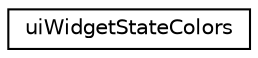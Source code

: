 digraph G
{
  edge [fontname="Helvetica",fontsize="10",labelfontname="Helvetica",labelfontsize="10"];
  node [fontname="Helvetica",fontsize="10",shape=record];
  rankdir=LR;
  Node1 [label="uiWidgetStateColors",height=0.2,width=0.4,color="black", fillcolor="white", style="filled",URL="$d2/d34/structuiWidgetStateColors.html"];
}
